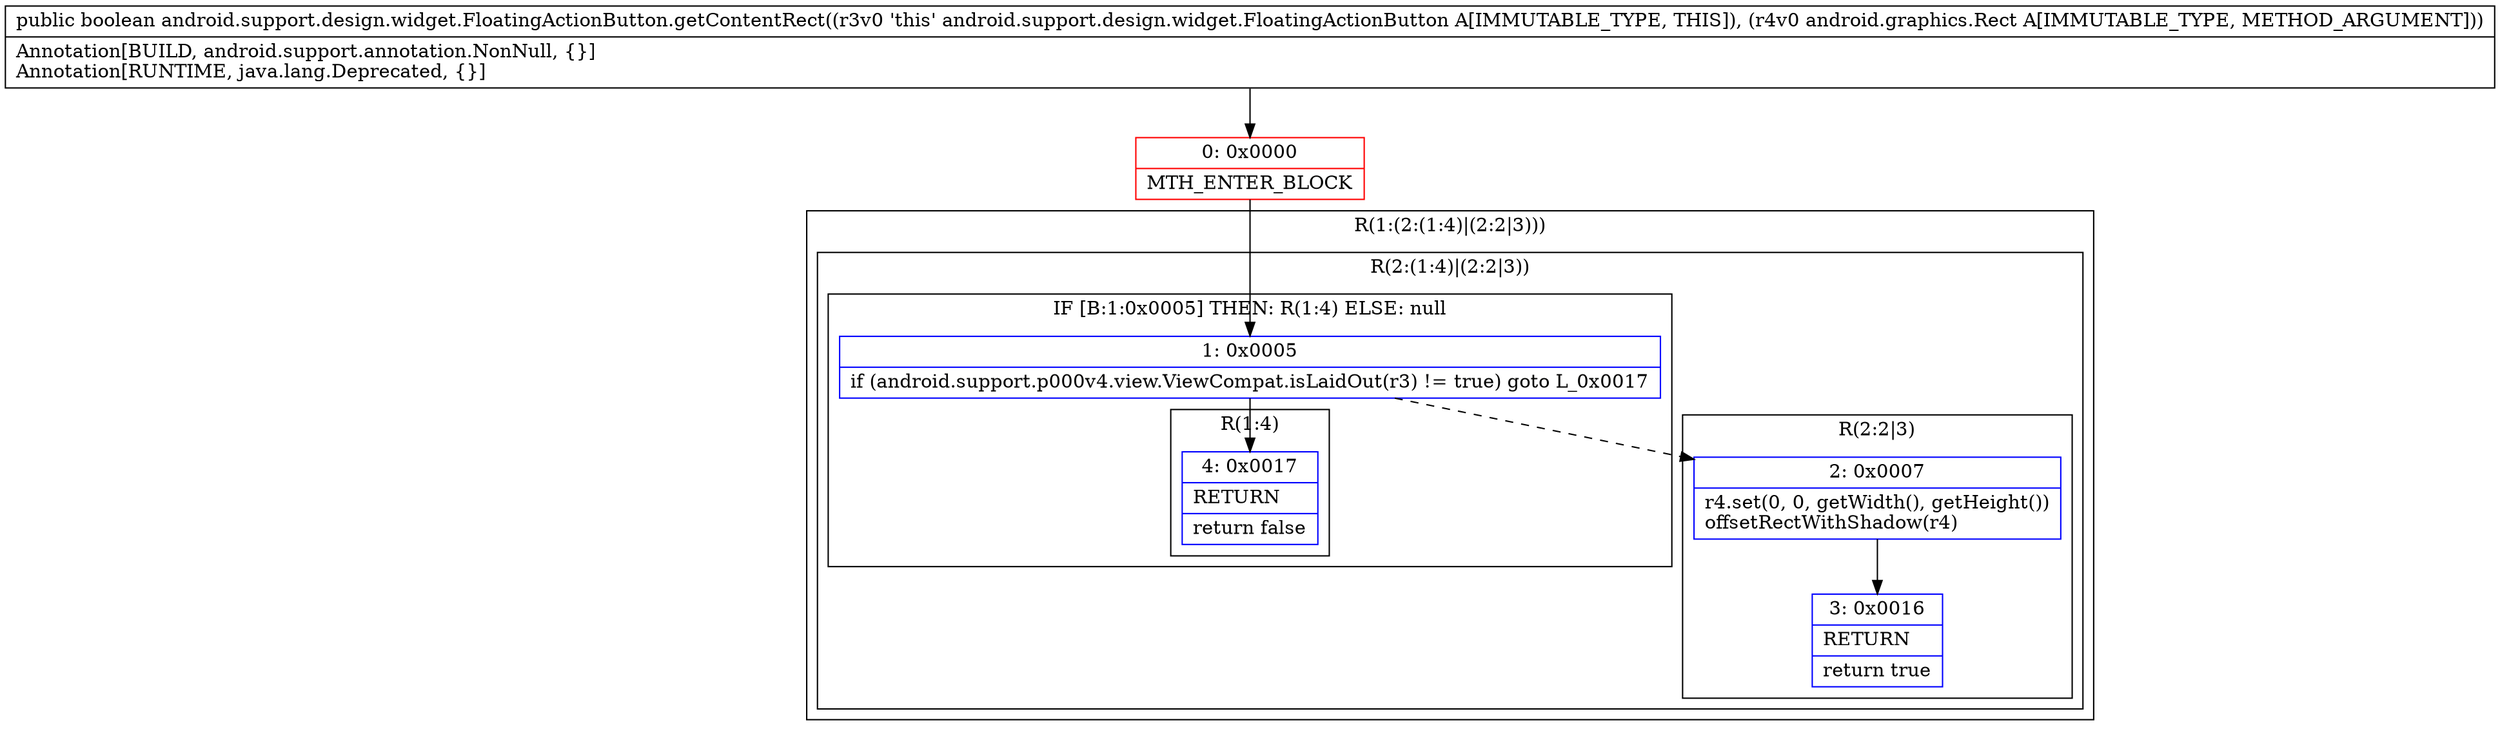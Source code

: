 digraph "CFG forandroid.support.design.widget.FloatingActionButton.getContentRect(Landroid\/graphics\/Rect;)Z" {
subgraph cluster_Region_1121499 {
label = "R(1:(2:(1:4)|(2:2|3)))";
node [shape=record,color=blue];
subgraph cluster_Region_405588909 {
label = "R(2:(1:4)|(2:2|3))";
node [shape=record,color=blue];
subgraph cluster_IfRegion_1626485833 {
label = "IF [B:1:0x0005] THEN: R(1:4) ELSE: null";
node [shape=record,color=blue];
Node_1 [shape=record,label="{1\:\ 0x0005|if (android.support.p000v4.view.ViewCompat.isLaidOut(r3) != true) goto L_0x0017\l}"];
subgraph cluster_Region_1085186686 {
label = "R(1:4)";
node [shape=record,color=blue];
Node_4 [shape=record,label="{4\:\ 0x0017|RETURN\l|return false\l}"];
}
}
subgraph cluster_Region_1213307252 {
label = "R(2:2|3)";
node [shape=record,color=blue];
Node_2 [shape=record,label="{2\:\ 0x0007|r4.set(0, 0, getWidth(), getHeight())\loffsetRectWithShadow(r4)\l}"];
Node_3 [shape=record,label="{3\:\ 0x0016|RETURN\l|return true\l}"];
}
}
}
Node_0 [shape=record,color=red,label="{0\:\ 0x0000|MTH_ENTER_BLOCK\l}"];
MethodNode[shape=record,label="{public boolean android.support.design.widget.FloatingActionButton.getContentRect((r3v0 'this' android.support.design.widget.FloatingActionButton A[IMMUTABLE_TYPE, THIS]), (r4v0 android.graphics.Rect A[IMMUTABLE_TYPE, METHOD_ARGUMENT]))  | Annotation[BUILD, android.support.annotation.NonNull, \{\}]\lAnnotation[RUNTIME, java.lang.Deprecated, \{\}]\l}"];
MethodNode -> Node_0;
Node_1 -> Node_2[style=dashed];
Node_1 -> Node_4;
Node_2 -> Node_3;
Node_0 -> Node_1;
}

